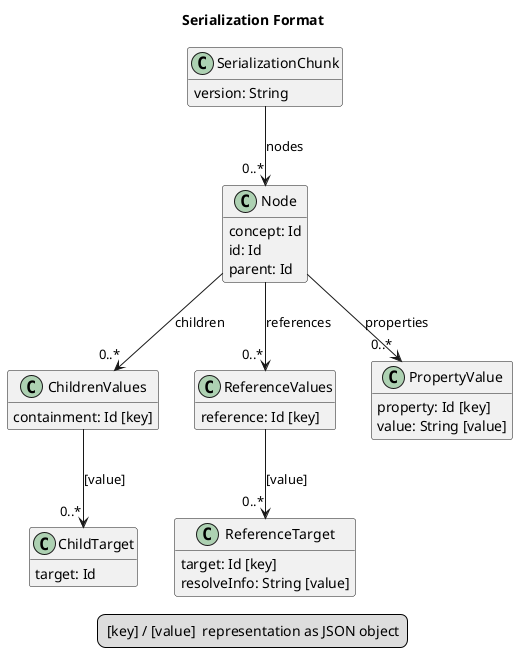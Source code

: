 @startuml
title Serialization Format

hide empty members

legend
    <#transparent,#transparent>| [key] / [value] | representation as JSON object |
end legend

class SerializationChunk {
    version: String
}

SerializationChunk --> "0..*" Node: nodes

class Node {
    concept: Id
    id: Id
    parent: Id
}

Node --> "0..*" ChildrenValues: children

class ChildrenValues {
    containment: Id [key]
}

ChildrenValues --> "0..*" ChildTarget: [value]

class ChildTarget {
    target: Id
}

Node --> "0..*" ReferenceValues: references

class ReferenceValues {
    reference: Id [key]
}

ReferenceValues --> "0..*" ReferenceTarget: [value]

class ReferenceTarget {
    target: Id [key]
    resolveInfo: String [value]
}

Node --> "0..*" PropertyValue: properties

class PropertyValue {
    property: Id [key]
    value: String [value]
}

@enduml